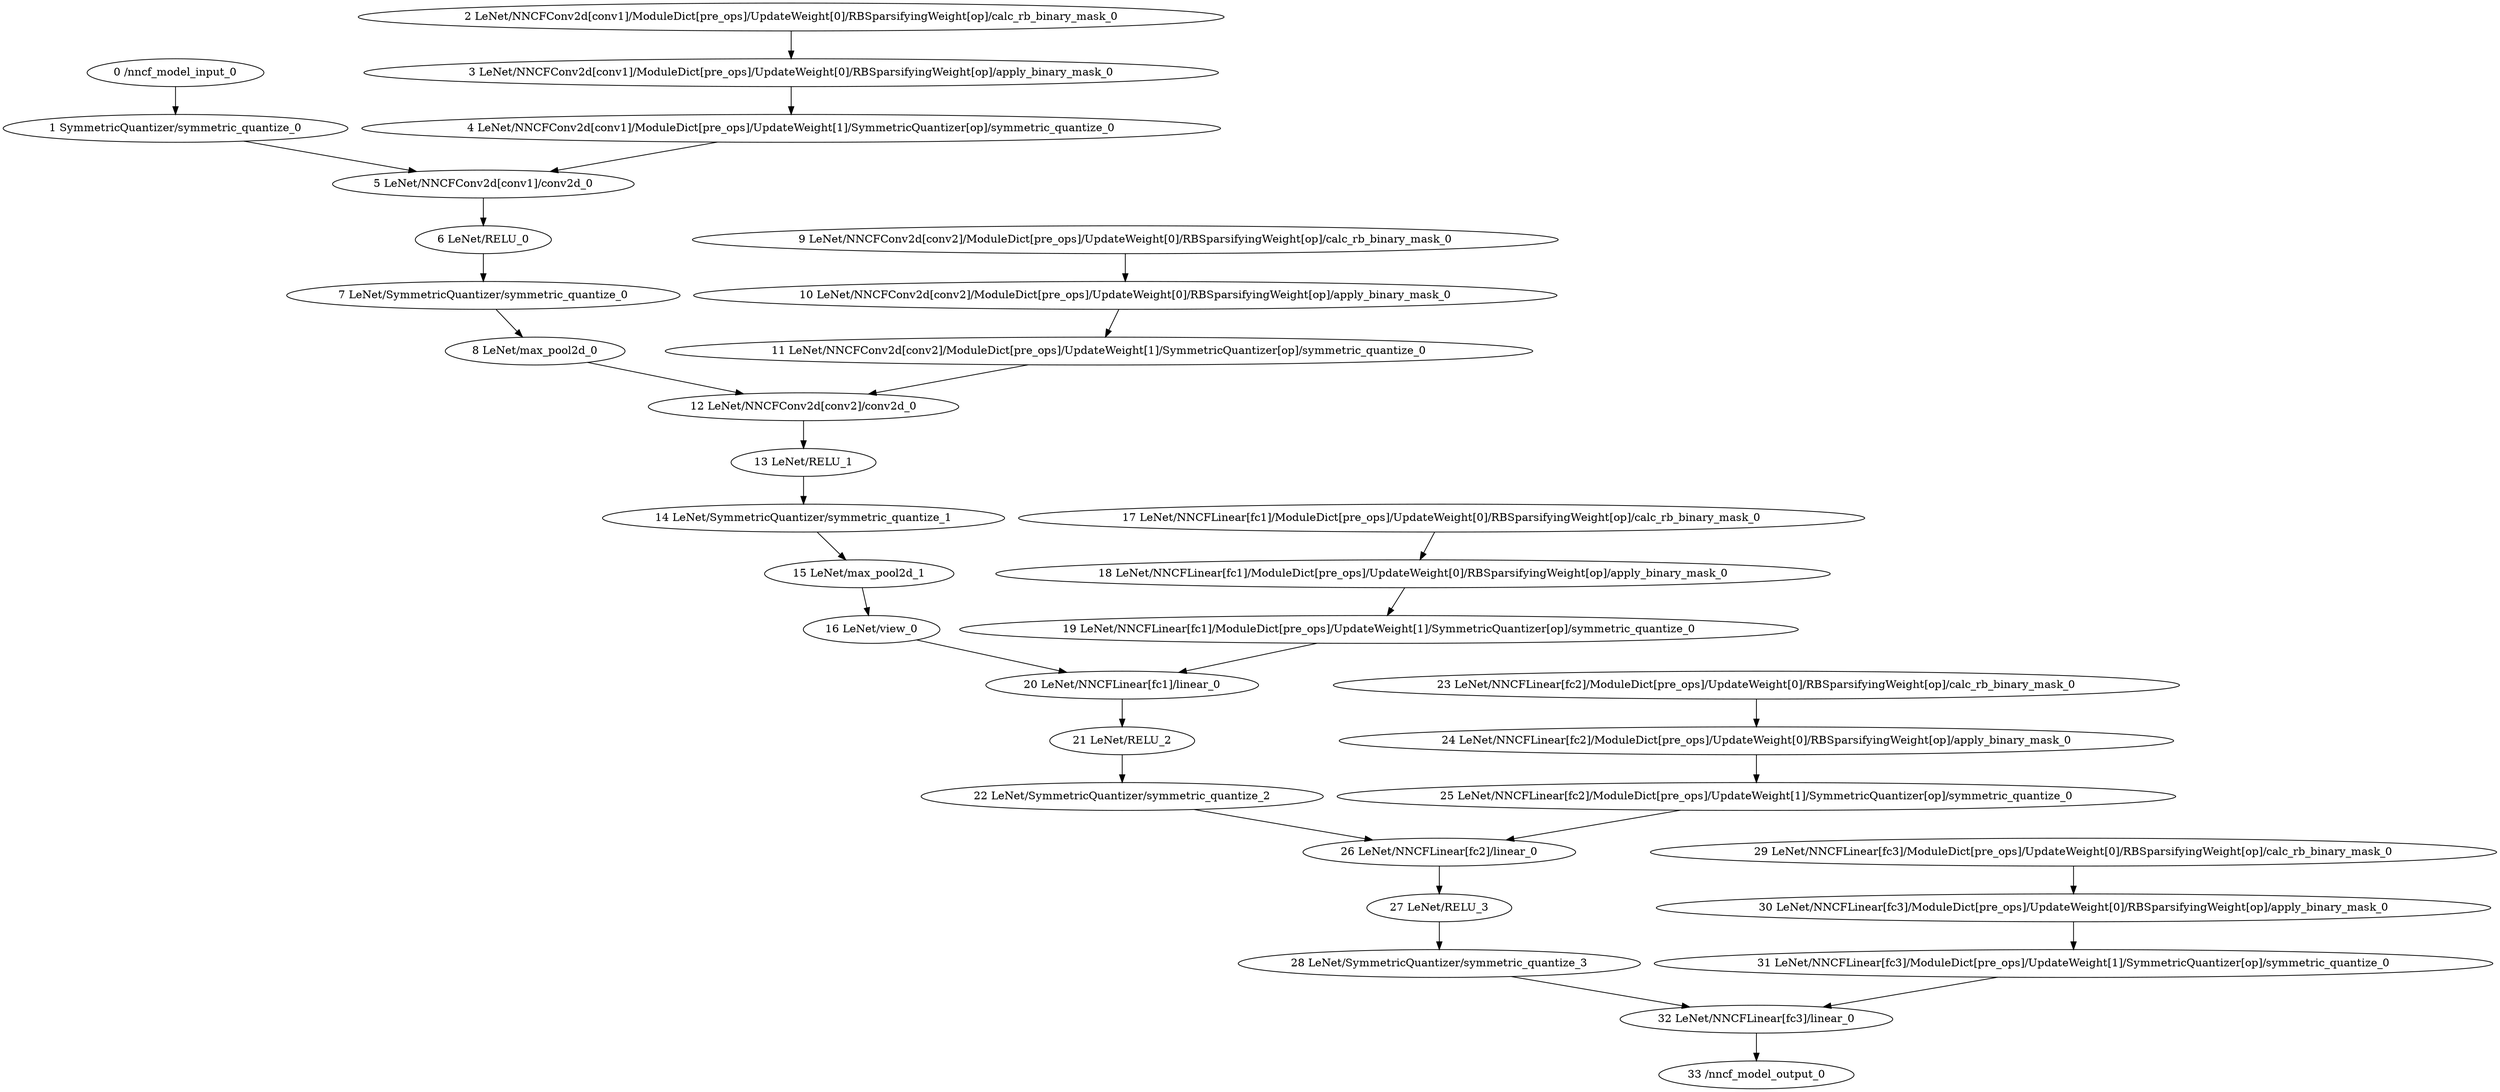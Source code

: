 strict digraph  {
"0 /nncf_model_input_0" [id=0, type=nncf_model_input];
"1 SymmetricQuantizer/symmetric_quantize_0" [id=1, type=symmetric_quantize];
"2 LeNet/NNCFConv2d[conv1]/ModuleDict[pre_ops]/UpdateWeight[0]/RBSparsifyingWeight[op]/calc_rb_binary_mask_0" [id=2, type=calc_rb_binary_mask];
"3 LeNet/NNCFConv2d[conv1]/ModuleDict[pre_ops]/UpdateWeight[0]/RBSparsifyingWeight[op]/apply_binary_mask_0" [id=3, type=apply_binary_mask];
"4 LeNet/NNCFConv2d[conv1]/ModuleDict[pre_ops]/UpdateWeight[1]/SymmetricQuantizer[op]/symmetric_quantize_0" [id=4, type=symmetric_quantize];
"5 LeNet/NNCFConv2d[conv1]/conv2d_0" [id=5, type=conv2d];
"6 LeNet/RELU_0" [id=6, type=RELU];
"7 LeNet/SymmetricQuantizer/symmetric_quantize_0" [id=7, type=symmetric_quantize];
"8 LeNet/max_pool2d_0" [id=8, type=max_pool2d];
"9 LeNet/NNCFConv2d[conv2]/ModuleDict[pre_ops]/UpdateWeight[0]/RBSparsifyingWeight[op]/calc_rb_binary_mask_0" [id=9, type=calc_rb_binary_mask];
"10 LeNet/NNCFConv2d[conv2]/ModuleDict[pre_ops]/UpdateWeight[0]/RBSparsifyingWeight[op]/apply_binary_mask_0" [id=10, type=apply_binary_mask];
"11 LeNet/NNCFConv2d[conv2]/ModuleDict[pre_ops]/UpdateWeight[1]/SymmetricQuantizer[op]/symmetric_quantize_0" [id=11, type=symmetric_quantize];
"12 LeNet/NNCFConv2d[conv2]/conv2d_0" [id=12, type=conv2d];
"13 LeNet/RELU_1" [id=13, type=RELU];
"14 LeNet/SymmetricQuantizer/symmetric_quantize_1" [id=14, type=symmetric_quantize];
"15 LeNet/max_pool2d_1" [id=15, type=max_pool2d];
"16 LeNet/view_0" [id=16, type=view];
"17 LeNet/NNCFLinear[fc1]/ModuleDict[pre_ops]/UpdateWeight[0]/RBSparsifyingWeight[op]/calc_rb_binary_mask_0" [id=17, type=calc_rb_binary_mask];
"18 LeNet/NNCFLinear[fc1]/ModuleDict[pre_ops]/UpdateWeight[0]/RBSparsifyingWeight[op]/apply_binary_mask_0" [id=18, type=apply_binary_mask];
"19 LeNet/NNCFLinear[fc1]/ModuleDict[pre_ops]/UpdateWeight[1]/SymmetricQuantizer[op]/symmetric_quantize_0" [id=19, type=symmetric_quantize];
"20 LeNet/NNCFLinear[fc1]/linear_0" [id=20, type=linear];
"21 LeNet/RELU_2" [id=21, type=RELU];
"22 LeNet/SymmetricQuantizer/symmetric_quantize_2" [id=22, type=symmetric_quantize];
"23 LeNet/NNCFLinear[fc2]/ModuleDict[pre_ops]/UpdateWeight[0]/RBSparsifyingWeight[op]/calc_rb_binary_mask_0" [id=23, type=calc_rb_binary_mask];
"24 LeNet/NNCFLinear[fc2]/ModuleDict[pre_ops]/UpdateWeight[0]/RBSparsifyingWeight[op]/apply_binary_mask_0" [id=24, type=apply_binary_mask];
"25 LeNet/NNCFLinear[fc2]/ModuleDict[pre_ops]/UpdateWeight[1]/SymmetricQuantizer[op]/symmetric_quantize_0" [id=25, type=symmetric_quantize];
"26 LeNet/NNCFLinear[fc2]/linear_0" [id=26, type=linear];
"27 LeNet/RELU_3" [id=27, type=RELU];
"28 LeNet/SymmetricQuantizer/symmetric_quantize_3" [id=28, type=symmetric_quantize];
"29 LeNet/NNCFLinear[fc3]/ModuleDict[pre_ops]/UpdateWeight[0]/RBSparsifyingWeight[op]/calc_rb_binary_mask_0" [id=29, type=calc_rb_binary_mask];
"30 LeNet/NNCFLinear[fc3]/ModuleDict[pre_ops]/UpdateWeight[0]/RBSparsifyingWeight[op]/apply_binary_mask_0" [id=30, type=apply_binary_mask];
"31 LeNet/NNCFLinear[fc3]/ModuleDict[pre_ops]/UpdateWeight[1]/SymmetricQuantizer[op]/symmetric_quantize_0" [id=31, type=symmetric_quantize];
"32 LeNet/NNCFLinear[fc3]/linear_0" [id=32, type=linear];
"33 /nncf_model_output_0" [id=33, type=nncf_model_output];
"0 /nncf_model_input_0" -> "1 SymmetricQuantizer/symmetric_quantize_0";
"1 SymmetricQuantizer/symmetric_quantize_0" -> "5 LeNet/NNCFConv2d[conv1]/conv2d_0";
"2 LeNet/NNCFConv2d[conv1]/ModuleDict[pre_ops]/UpdateWeight[0]/RBSparsifyingWeight[op]/calc_rb_binary_mask_0" -> "3 LeNet/NNCFConv2d[conv1]/ModuleDict[pre_ops]/UpdateWeight[0]/RBSparsifyingWeight[op]/apply_binary_mask_0";
"3 LeNet/NNCFConv2d[conv1]/ModuleDict[pre_ops]/UpdateWeight[0]/RBSparsifyingWeight[op]/apply_binary_mask_0" -> "4 LeNet/NNCFConv2d[conv1]/ModuleDict[pre_ops]/UpdateWeight[1]/SymmetricQuantizer[op]/symmetric_quantize_0";
"4 LeNet/NNCFConv2d[conv1]/ModuleDict[pre_ops]/UpdateWeight[1]/SymmetricQuantizer[op]/symmetric_quantize_0" -> "5 LeNet/NNCFConv2d[conv1]/conv2d_0";
"5 LeNet/NNCFConv2d[conv1]/conv2d_0" -> "6 LeNet/RELU_0";
"6 LeNet/RELU_0" -> "7 LeNet/SymmetricQuantizer/symmetric_quantize_0";
"7 LeNet/SymmetricQuantizer/symmetric_quantize_0" -> "8 LeNet/max_pool2d_0";
"8 LeNet/max_pool2d_0" -> "12 LeNet/NNCFConv2d[conv2]/conv2d_0";
"9 LeNet/NNCFConv2d[conv2]/ModuleDict[pre_ops]/UpdateWeight[0]/RBSparsifyingWeight[op]/calc_rb_binary_mask_0" -> "10 LeNet/NNCFConv2d[conv2]/ModuleDict[pre_ops]/UpdateWeight[0]/RBSparsifyingWeight[op]/apply_binary_mask_0";
"10 LeNet/NNCFConv2d[conv2]/ModuleDict[pre_ops]/UpdateWeight[0]/RBSparsifyingWeight[op]/apply_binary_mask_0" -> "11 LeNet/NNCFConv2d[conv2]/ModuleDict[pre_ops]/UpdateWeight[1]/SymmetricQuantizer[op]/symmetric_quantize_0";
"11 LeNet/NNCFConv2d[conv2]/ModuleDict[pre_ops]/UpdateWeight[1]/SymmetricQuantizer[op]/symmetric_quantize_0" -> "12 LeNet/NNCFConv2d[conv2]/conv2d_0";
"12 LeNet/NNCFConv2d[conv2]/conv2d_0" -> "13 LeNet/RELU_1";
"13 LeNet/RELU_1" -> "14 LeNet/SymmetricQuantizer/symmetric_quantize_1";
"14 LeNet/SymmetricQuantizer/symmetric_quantize_1" -> "15 LeNet/max_pool2d_1";
"15 LeNet/max_pool2d_1" -> "16 LeNet/view_0";
"16 LeNet/view_0" -> "20 LeNet/NNCFLinear[fc1]/linear_0";
"17 LeNet/NNCFLinear[fc1]/ModuleDict[pre_ops]/UpdateWeight[0]/RBSparsifyingWeight[op]/calc_rb_binary_mask_0" -> "18 LeNet/NNCFLinear[fc1]/ModuleDict[pre_ops]/UpdateWeight[0]/RBSparsifyingWeight[op]/apply_binary_mask_0";
"18 LeNet/NNCFLinear[fc1]/ModuleDict[pre_ops]/UpdateWeight[0]/RBSparsifyingWeight[op]/apply_binary_mask_0" -> "19 LeNet/NNCFLinear[fc1]/ModuleDict[pre_ops]/UpdateWeight[1]/SymmetricQuantizer[op]/symmetric_quantize_0";
"19 LeNet/NNCFLinear[fc1]/ModuleDict[pre_ops]/UpdateWeight[1]/SymmetricQuantizer[op]/symmetric_quantize_0" -> "20 LeNet/NNCFLinear[fc1]/linear_0";
"20 LeNet/NNCFLinear[fc1]/linear_0" -> "21 LeNet/RELU_2";
"21 LeNet/RELU_2" -> "22 LeNet/SymmetricQuantizer/symmetric_quantize_2";
"22 LeNet/SymmetricQuantizer/symmetric_quantize_2" -> "26 LeNet/NNCFLinear[fc2]/linear_0";
"23 LeNet/NNCFLinear[fc2]/ModuleDict[pre_ops]/UpdateWeight[0]/RBSparsifyingWeight[op]/calc_rb_binary_mask_0" -> "24 LeNet/NNCFLinear[fc2]/ModuleDict[pre_ops]/UpdateWeight[0]/RBSparsifyingWeight[op]/apply_binary_mask_0";
"24 LeNet/NNCFLinear[fc2]/ModuleDict[pre_ops]/UpdateWeight[0]/RBSparsifyingWeight[op]/apply_binary_mask_0" -> "25 LeNet/NNCFLinear[fc2]/ModuleDict[pre_ops]/UpdateWeight[1]/SymmetricQuantizer[op]/symmetric_quantize_0";
"25 LeNet/NNCFLinear[fc2]/ModuleDict[pre_ops]/UpdateWeight[1]/SymmetricQuantizer[op]/symmetric_quantize_0" -> "26 LeNet/NNCFLinear[fc2]/linear_0";
"26 LeNet/NNCFLinear[fc2]/linear_0" -> "27 LeNet/RELU_3";
"27 LeNet/RELU_3" -> "28 LeNet/SymmetricQuantizer/symmetric_quantize_3";
"28 LeNet/SymmetricQuantizer/symmetric_quantize_3" -> "32 LeNet/NNCFLinear[fc3]/linear_0";
"29 LeNet/NNCFLinear[fc3]/ModuleDict[pre_ops]/UpdateWeight[0]/RBSparsifyingWeight[op]/calc_rb_binary_mask_0" -> "30 LeNet/NNCFLinear[fc3]/ModuleDict[pre_ops]/UpdateWeight[0]/RBSparsifyingWeight[op]/apply_binary_mask_0";
"30 LeNet/NNCFLinear[fc3]/ModuleDict[pre_ops]/UpdateWeight[0]/RBSparsifyingWeight[op]/apply_binary_mask_0" -> "31 LeNet/NNCFLinear[fc3]/ModuleDict[pre_ops]/UpdateWeight[1]/SymmetricQuantizer[op]/symmetric_quantize_0";
"31 LeNet/NNCFLinear[fc3]/ModuleDict[pre_ops]/UpdateWeight[1]/SymmetricQuantizer[op]/symmetric_quantize_0" -> "32 LeNet/NNCFLinear[fc3]/linear_0";
"32 LeNet/NNCFLinear[fc3]/linear_0" -> "33 /nncf_model_output_0";
}
